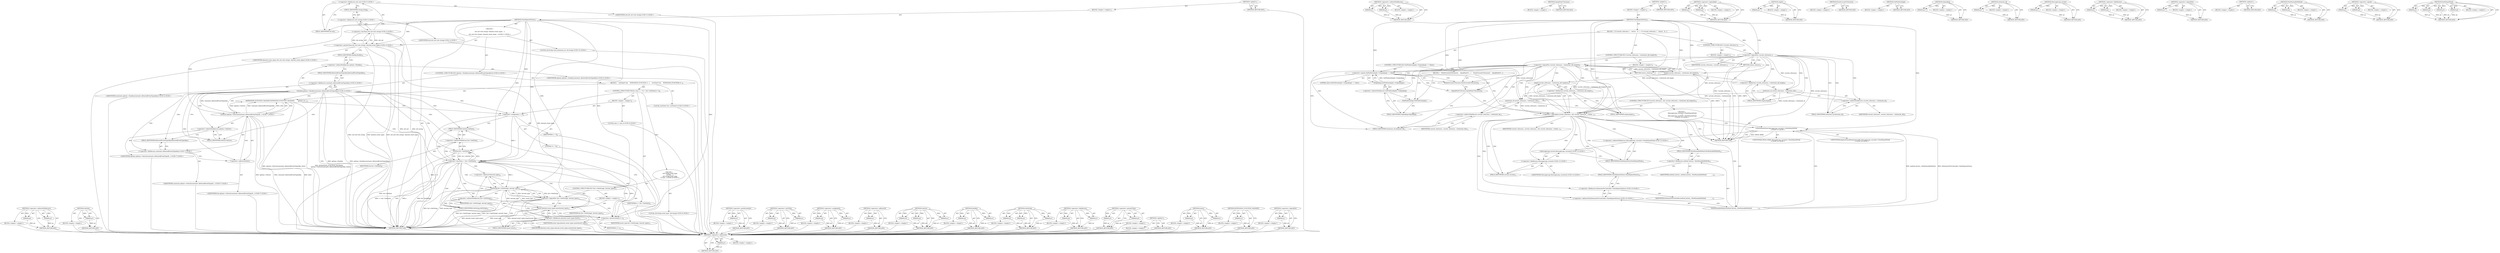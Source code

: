 digraph "&lt;operator&gt;.logicalNot" {
vulnerable_142 [label=<(METHOD,&lt;operator&gt;.addressOf)>];
vulnerable_143 [label=<(PARAM,p1)>];
vulnerable_144 [label=<(BLOCK,&lt;empty&gt;,&lt;empty&gt;)>];
vulnerable_145 [label=<(METHOD_RETURN,ANY)>];
vulnerable_98 [label=<(METHOD,&lt;operator&gt;.indirectFieldAccess)>];
vulnerable_99 [label=<(PARAM,p1)>];
vulnerable_100 [label=<(PARAM,p2)>];
vulnerable_101 [label=<(BLOCK,&lt;empty&gt;,&lt;empty&gt;)>];
vulnerable_102 [label=<(METHOD_RETURN,ANY)>];
vulnerable_118 [label=<(METHOD,SpeakNextUtterance)>];
vulnerable_119 [label=<(BLOCK,&lt;empty&gt;,&lt;empty&gt;)>];
vulnerable_120 [label=<(METHOD_RETURN,ANY)>];
vulnerable_6 [label=<(METHOD,&lt;global&gt;)<SUB>1</SUB>>];
vulnerable_7 [label=<(BLOCK,&lt;empty&gt;,&lt;empty&gt;)<SUB>1</SUB>>];
vulnerable_8 [label=<(METHOD,CheckSpeechStatus)<SUB>1</SUB>>];
vulnerable_9 [label=<(BLOCK,{
  if (!current_utterance_)
    return;
 
  if...,{
  if (!current_utterance_)
    return;
 
  if...)<SUB>1</SUB>>];
vulnerable_10 [label=<(CONTROL_STRUCTURE,IF,if (!current_utterance_))<SUB>2</SUB>>];
vulnerable_11 [label=<(&lt;operator&gt;.logicalNot,!current_utterance_)<SUB>2</SUB>>];
vulnerable_12 [label=<(IDENTIFIER,current_utterance_,!current_utterance_)<SUB>2</SUB>>];
vulnerable_13 [label=<(BLOCK,&lt;empty&gt;,&lt;empty&gt;)<SUB>3</SUB>>];
vulnerable_14 [label=<(RETURN,return;,return;)<SUB>3</SUB>>];
vulnerable_15 [label=<(CONTROL_STRUCTURE,IF,if (!current_utterance_-&gt;extension_id().empty()))<SUB>5</SUB>>];
vulnerable_16 [label=<(&lt;operator&gt;.logicalNot,!current_utterance_-&gt;extension_id().empty())<SUB>5</SUB>>];
vulnerable_17 [label=<(empty,current_utterance_-&gt;extension_id().empty())<SUB>5</SUB>>];
vulnerable_18 [label=<(&lt;operator&gt;.fieldAccess,current_utterance_-&gt;extension_id().empty)<SUB>5</SUB>>];
vulnerable_19 [label=<(extension_id,current_utterance_-&gt;extension_id())<SUB>5</SUB>>];
vulnerable_20 [label=<(&lt;operator&gt;.indirectFieldAccess,current_utterance_-&gt;extension_id)<SUB>5</SUB>>];
vulnerable_21 [label=<(IDENTIFIER,current_utterance_,current_utterance_-&gt;extension_id())<SUB>5</SUB>>];
vulnerable_22 [label=<(FIELD_IDENTIFIER,extension_id,extension_id)<SUB>5</SUB>>];
vulnerable_23 [label=<(FIELD_IDENTIFIER,empty,empty)<SUB>5</SUB>>];
vulnerable_24 [label=<(BLOCK,&lt;empty&gt;,&lt;empty&gt;)<SUB>6</SUB>>];
vulnerable_25 [label=<(RETURN,return;,return;)<SUB>6</SUB>>];
vulnerable_26 [label=<(CONTROL_STRUCTURE,IF,if (GetPlatformImpl()-&gt;IsSpeaking() == false))<SUB>7</SUB>>];
vulnerable_27 [label=<(&lt;operator&gt;.equals,GetPlatformImpl()-&gt;IsSpeaking() == false)<SUB>7</SUB>>];
vulnerable_28 [label=<(IsSpeaking,GetPlatformImpl()-&gt;IsSpeaking())<SUB>7</SUB>>];
vulnerable_29 [label=<(&lt;operator&gt;.indirectFieldAccess,GetPlatformImpl()-&gt;IsSpeaking)<SUB>7</SUB>>];
vulnerable_30 [label=<(GetPlatformImpl,GetPlatformImpl())<SUB>7</SUB>>];
vulnerable_31 [label=<(FIELD_IDENTIFIER,IsSpeaking,IsSpeaking)<SUB>7</SUB>>];
vulnerable_32 [label=<(LITERAL,false,GetPlatformImpl()-&gt;IsSpeaking() == false)<SUB>7</SUB>>];
vulnerable_33 [label=<(BLOCK,{
    FinishCurrentUtterance();
    SpeakNextUt...,{
    FinishCurrentUtterance();
    SpeakNextUt...)<SUB>7</SUB>>];
vulnerable_34 [label=<(FinishCurrentUtterance,FinishCurrentUtterance())<SUB>8</SUB>>];
vulnerable_35 [label=<(SpeakNextUtterance,SpeakNextUtterance())<SUB>9</SUB>>];
vulnerable_36 [label=<(CONTROL_STRUCTURE,IF,if (current_utterance_ &amp;&amp; current_utterance_-&gt;extension_id().empty()))<SUB>12</SUB>>];
vulnerable_37 [label=<(&lt;operator&gt;.logicalAnd,current_utterance_ &amp;&amp; current_utterance_-&gt;exten...)<SUB>12</SUB>>];
vulnerable_38 [label=<(IDENTIFIER,current_utterance_,current_utterance_ &amp;&amp; current_utterance_-&gt;exten...)<SUB>12</SUB>>];
vulnerable_39 [label=<(empty,current_utterance_-&gt;extension_id().empty())<SUB>12</SUB>>];
vulnerable_40 [label=<(&lt;operator&gt;.fieldAccess,current_utterance_-&gt;extension_id().empty)<SUB>12</SUB>>];
vulnerable_41 [label=<(extension_id,current_utterance_-&gt;extension_id())<SUB>12</SUB>>];
vulnerable_42 [label=<(&lt;operator&gt;.indirectFieldAccess,current_utterance_-&gt;extension_id)<SUB>12</SUB>>];
vulnerable_43 [label=<(IDENTIFIER,current_utterance_,current_utterance_-&gt;extension_id())<SUB>12</SUB>>];
vulnerable_44 [label=<(FIELD_IDENTIFIER,extension_id,extension_id)<SUB>12</SUB>>];
vulnerable_45 [label=<(FIELD_IDENTIFIER,empty,empty)<SUB>12</SUB>>];
vulnerable_46 [label="<(BLOCK,{
    MessageLoop::current()-&gt;PostDelayedTask(
...,{
    MessageLoop::current()-&gt;PostDelayedTask(
...)<SUB>12</SUB>>"];
vulnerable_47 [label="<(PostDelayedTask,MessageLoop::current()-&gt;PostDelayedTask(
      ...)<SUB>13</SUB>>"];
vulnerable_48 [label="<(&lt;operator&gt;.indirectFieldAccess,MessageLoop::current()-&gt;PostDelayedTask)<SUB>13</SUB>>"];
vulnerable_49 [label="<(MessageLoop.current,MessageLoop::current())<SUB>13</SUB>>"];
vulnerable_50 [label="<(&lt;operator&gt;.fieldAccess,MessageLoop::current)<SUB>13</SUB>>"];
vulnerable_51 [label="<(IDENTIFIER,MessageLoop,MessageLoop::current())<SUB>13</SUB>>"];
vulnerable_52 [label=<(FIELD_IDENTIFIER,current,current)<SUB>13</SUB>>];
vulnerable_53 [label=<(FIELD_IDENTIFIER,PostDelayedTask,PostDelayedTask)<SUB>13</SUB>>];
vulnerable_54 [label="<(IDENTIFIER,FROM_HERE,MessageLoop::current()-&gt;PostDelayedTask(
      ...)<SUB>14</SUB>>"];
vulnerable_55 [label=<(NewRunnableMethod,method_factory_.NewRunnableMethod(
            ...)<SUB>14</SUB>>];
vulnerable_56 [label=<(&lt;operator&gt;.fieldAccess,method_factory_.NewRunnableMethod)<SUB>14</SUB>>];
vulnerable_57 [label=<(IDENTIFIER,method_factory_,method_factory_.NewRunnableMethod(
            ...)<SUB>14</SUB>>];
vulnerable_58 [label=<(FIELD_IDENTIFIER,NewRunnableMethod,NewRunnableMethod)<SUB>14</SUB>>];
vulnerable_59 [label="<(&lt;operator&gt;.addressOf,&amp;ExtensionTtsController::CheckSpeechStatus)<SUB>15</SUB>>"];
vulnerable_60 [label="<(&lt;operator&gt;.fieldAccess,ExtensionTtsController::CheckSpeechStatus)<SUB>15</SUB>>"];
vulnerable_61 [label=<(IDENTIFIER,ExtensionTtsController,method_factory_.NewRunnableMethod(
            ...)<SUB>15</SUB>>];
vulnerable_62 [label=<(FIELD_IDENTIFIER,CheckSpeechStatus,CheckSpeechStatus)<SUB>15</SUB>>];
vulnerable_63 [label="<(IDENTIFIER,kSpeechCheckDelayIntervalMs,MessageLoop::current()-&gt;PostDelayedTask(
      ...)<SUB>16</SUB>>"];
vulnerable_64 [label=<(METHOD_RETURN,void)<SUB>1</SUB>>];
vulnerable_66 [label=<(METHOD_RETURN,ANY)<SUB>1</SUB>>];
vulnerable_121 [label=<(METHOD,&lt;operator&gt;.logicalAnd)>];
vulnerable_122 [label=<(PARAM,p1)>];
vulnerable_123 [label=<(PARAM,p2)>];
vulnerable_124 [label=<(BLOCK,&lt;empty&gt;,&lt;empty&gt;)>];
vulnerable_125 [label=<(METHOD_RETURN,ANY)>];
vulnerable_85 [label=<(METHOD,empty)>];
vulnerable_86 [label=<(PARAM,p1)>];
vulnerable_87 [label=<(BLOCK,&lt;empty&gt;,&lt;empty&gt;)>];
vulnerable_88 [label=<(METHOD_RETURN,ANY)>];
vulnerable_115 [label=<(METHOD,FinishCurrentUtterance)>];
vulnerable_116 [label=<(BLOCK,&lt;empty&gt;,&lt;empty&gt;)>];
vulnerable_117 [label=<(METHOD_RETURN,ANY)>];
vulnerable_112 [label=<(METHOD,GetPlatformImpl)>];
vulnerable_113 [label=<(BLOCK,&lt;empty&gt;,&lt;empty&gt;)>];
vulnerable_114 [label=<(METHOD_RETURN,ANY)>];
vulnerable_108 [label=<(METHOD,IsSpeaking)>];
vulnerable_109 [label=<(PARAM,p1)>];
vulnerable_110 [label=<(BLOCK,&lt;empty&gt;,&lt;empty&gt;)>];
vulnerable_111 [label=<(METHOD_RETURN,ANY)>];
vulnerable_94 [label=<(METHOD,extension_id)>];
vulnerable_95 [label=<(PARAM,p1)>];
vulnerable_96 [label=<(BLOCK,&lt;empty&gt;,&lt;empty&gt;)>];
vulnerable_97 [label=<(METHOD_RETURN,ANY)>];
vulnerable_133 [label=<(METHOD,MessageLoop.current)>];
vulnerable_134 [label=<(PARAM,p1)>];
vulnerable_135 [label=<(BLOCK,&lt;empty&gt;,&lt;empty&gt;)>];
vulnerable_136 [label=<(METHOD_RETURN,ANY)>];
vulnerable_89 [label=<(METHOD,&lt;operator&gt;.fieldAccess)>];
vulnerable_90 [label=<(PARAM,p1)>];
vulnerable_91 [label=<(PARAM,p2)>];
vulnerable_92 [label=<(BLOCK,&lt;empty&gt;,&lt;empty&gt;)>];
vulnerable_93 [label=<(METHOD_RETURN,ANY)>];
vulnerable_81 [label=<(METHOD,&lt;operator&gt;.logicalNot)>];
vulnerable_82 [label=<(PARAM,p1)>];
vulnerable_83 [label=<(BLOCK,&lt;empty&gt;,&lt;empty&gt;)>];
vulnerable_84 [label=<(METHOD_RETURN,ANY)>];
vulnerable_75 [label=<(METHOD,&lt;global&gt;)<SUB>1</SUB>>];
vulnerable_76 [label=<(BLOCK,&lt;empty&gt;,&lt;empty&gt;)>];
vulnerable_77 [label=<(METHOD_RETURN,ANY)>];
vulnerable_137 [label=<(METHOD,NewRunnableMethod)>];
vulnerable_138 [label=<(PARAM,p1)>];
vulnerable_139 [label=<(PARAM,p2)>];
vulnerable_140 [label=<(BLOCK,&lt;empty&gt;,&lt;empty&gt;)>];
vulnerable_141 [label=<(METHOD_RETURN,ANY)>];
vulnerable_103 [label=<(METHOD,&lt;operator&gt;.equals)>];
vulnerable_104 [label=<(PARAM,p1)>];
vulnerable_105 [label=<(PARAM,p2)>];
vulnerable_106 [label=<(BLOCK,&lt;empty&gt;,&lt;empty&gt;)>];
vulnerable_107 [label=<(METHOD_RETURN,ANY)>];
vulnerable_126 [label=<(METHOD,PostDelayedTask)>];
vulnerable_127 [label=<(PARAM,p1)>];
vulnerable_128 [label=<(PARAM,p2)>];
vulnerable_129 [label=<(PARAM,p3)>];
vulnerable_130 [label=<(PARAM,p4)>];
vulnerable_131 [label=<(BLOCK,&lt;empty&gt;,&lt;empty&gt;)>];
vulnerable_132 [label=<(METHOD_RETURN,ANY)>];
fixed_116 [label=<(METHOD,&lt;operator&gt;.indirectFieldAccess)>];
fixed_117 [label=<(PARAM,p1)>];
fixed_118 [label=<(PARAM,p2)>];
fixed_119 [label=<(BLOCK,&lt;empty&gt;,&lt;empty&gt;)>];
fixed_120 [label=<(METHOD_RETURN,ANY)>];
fixed_140 [label=<(METHOD,GetSize)>];
fixed_141 [label=<(PARAM,p1)>];
fixed_142 [label=<(BLOCK,&lt;empty&gt;,&lt;empty&gt;)>];
fixed_143 [label=<(METHOD_RETURN,ANY)>];
fixed_6 [label=<(METHOD,&lt;global&gt;)<SUB>1</SUB>>];
fixed_7 [label=<(BLOCK,&lt;empty&gt;,&lt;empty&gt;)<SUB>1</SUB>>];
fixed_8 [label=<(METHOD,CheckSpeechStatus)<SUB>1</SUB>>];
fixed_9 [label="<(BLOCK,{
 
  std::set&lt;std::string&gt; desired_event_types...,{
 
  std::set&lt;std::string&gt; desired_event_types...)<SUB>1</SUB>>"];
fixed_10 [label="<(&lt;operator&gt;.greaterThan,std::set&lt;std::string&gt; desired_event_types)<SUB>3</SUB>>"];
fixed_11 [label="<(&lt;operator&gt;.lessThan,std::set&lt;std::string)<SUB>3</SUB>>"];
fixed_12 [label="<(&lt;operator&gt;.fieldAccess,std::set)<SUB>3</SUB>>"];
fixed_13 [label="<(IDENTIFIER,std,std::set&lt;std::string)<SUB>3</SUB>>"];
fixed_14 [label=<(FIELD_IDENTIFIER,set,set)<SUB>3</SUB>>];
fixed_15 [label="<(&lt;operator&gt;.fieldAccess,std::string)<SUB>3</SUB>>"];
fixed_16 [label="<(IDENTIFIER,std,std::set&lt;std::string)<SUB>3</SUB>>"];
fixed_17 [label=<(FIELD_IDENTIFIER,string,string)<SUB>3</SUB>>];
fixed_18 [label="<(IDENTIFIER,desired_event_types,std::set&lt;std::string&gt; desired_event_types)<SUB>3</SUB>>"];
fixed_19 [label="<(CONTROL_STRUCTURE,IF,if (options-&gt;HasKey(constants::kDesiredEventTypesKey)))<SUB>4</SUB>>"];
fixed_20 [label="<(HasKey,options-&gt;HasKey(constants::kDesiredEventTypesKey))<SUB>4</SUB>>"];
fixed_21 [label=<(&lt;operator&gt;.indirectFieldAccess,options-&gt;HasKey)<SUB>4</SUB>>];
fixed_22 [label="<(IDENTIFIER,options,options-&gt;HasKey(constants::kDesiredEventTypesKey))<SUB>4</SUB>>"];
fixed_23 [label=<(FIELD_IDENTIFIER,HasKey,HasKey)<SUB>4</SUB>>];
fixed_24 [label="<(&lt;operator&gt;.fieldAccess,constants::kDesiredEventTypesKey)<SUB>4</SUB>>"];
fixed_25 [label="<(IDENTIFIER,constants,options-&gt;HasKey(constants::kDesiredEventTypesKey))<SUB>4</SUB>>"];
fixed_26 [label=<(FIELD_IDENTIFIER,kDesiredEventTypesKey,kDesiredEventTypesKey)<SUB>4</SUB>>];
fixed_27 [label=<(BLOCK,{
    ListValue* list;
    EXTENSION_FUNCTION_V...,{
    ListValue* list;
    EXTENSION_FUNCTION_V...)<SUB>4</SUB>>];
fixed_28 [label="<(LOCAL,ListValue* list: ListValue*)<SUB>5</SUB>>"];
fixed_29 [label=<(EXTENSION_FUNCTION_VALIDATE,EXTENSION_FUNCTION_VALIDATE(
        options-&gt;G...)<SUB>6</SUB>>];
fixed_30 [label="<(GetList,options-&gt;GetList(constants::kDesiredEventTypesK...)<SUB>7</SUB>>"];
fixed_31 [label=<(&lt;operator&gt;.indirectFieldAccess,options-&gt;GetList)<SUB>7</SUB>>];
fixed_32 [label="<(IDENTIFIER,options,options-&gt;GetList(constants::kDesiredEventTypesK...)<SUB>7</SUB>>"];
fixed_33 [label=<(FIELD_IDENTIFIER,GetList,GetList)<SUB>7</SUB>>];
fixed_34 [label="<(&lt;operator&gt;.fieldAccess,constants::kDesiredEventTypesKey)<SUB>7</SUB>>"];
fixed_35 [label="<(IDENTIFIER,constants,options-&gt;GetList(constants::kDesiredEventTypesK...)<SUB>7</SUB>>"];
fixed_36 [label=<(FIELD_IDENTIFIER,kDesiredEventTypesKey,kDesiredEventTypesKey)<SUB>7</SUB>>];
fixed_37 [label=<(&lt;operator&gt;.addressOf,&amp;list)<SUB>7</SUB>>];
fixed_38 [label="<(IDENTIFIER,list,options-&gt;GetList(constants::kDesiredEventTypesK...)<SUB>7</SUB>>"];
fixed_39 [label=<(CONTROL_STRUCTURE,FOR,for (size_t i = 0;i &lt; list-&gt;GetSize();i++))<SUB>8</SUB>>];
fixed_40 [label=<(BLOCK,&lt;empty&gt;,&lt;empty&gt;)<SUB>8</SUB>>];
fixed_41 [label="<(LOCAL,size_t i: size_t)<SUB>8</SUB>>"];
fixed_42 [label=<(&lt;operator&gt;.assignment,i = 0)<SUB>8</SUB>>];
fixed_43 [label=<(IDENTIFIER,i,i = 0)<SUB>8</SUB>>];
fixed_44 [label=<(LITERAL,0,i = 0)<SUB>8</SUB>>];
fixed_45 [label=<(&lt;operator&gt;.lessThan,i &lt; list-&gt;GetSize())<SUB>8</SUB>>];
fixed_46 [label=<(IDENTIFIER,i,i &lt; list-&gt;GetSize())<SUB>8</SUB>>];
fixed_47 [label=<(GetSize,list-&gt;GetSize())<SUB>8</SUB>>];
fixed_48 [label=<(&lt;operator&gt;.indirectFieldAccess,list-&gt;GetSize)<SUB>8</SUB>>];
fixed_49 [label=<(IDENTIFIER,list,list-&gt;GetSize())<SUB>8</SUB>>];
fixed_50 [label=<(FIELD_IDENTIFIER,GetSize,GetSize)<SUB>8</SUB>>];
fixed_51 [label=<(&lt;operator&gt;.postIncrement,i++)<SUB>8</SUB>>];
fixed_52 [label=<(IDENTIFIER,i,i++)<SUB>8</SUB>>];
fixed_53 [label="<(BLOCK,{
      std::string event_type;
      if (!list...,{
      std::string event_type;
      if (!list...)<SUB>8</SUB>>"];
fixed_54 [label="<(LOCAL,std.string event_type: std.string)<SUB>9</SUB>>"];
fixed_55 [label=<(CONTROL_STRUCTURE,IF,if (!list-&gt;GetString(i, &amp;event_type)))<SUB>10</SUB>>];
fixed_56 [label=<(&lt;operator&gt;.logicalNot,!list-&gt;GetString(i, &amp;event_type))<SUB>10</SUB>>];
fixed_57 [label=<(GetString,list-&gt;GetString(i, &amp;event_type))<SUB>10</SUB>>];
fixed_58 [label=<(&lt;operator&gt;.indirectFieldAccess,list-&gt;GetString)<SUB>10</SUB>>];
fixed_59 [label=<(IDENTIFIER,list,list-&gt;GetString(i, &amp;event_type))<SUB>10</SUB>>];
fixed_60 [label=<(FIELD_IDENTIFIER,GetString,GetString)<SUB>10</SUB>>];
fixed_61 [label=<(IDENTIFIER,i,list-&gt;GetString(i, &amp;event_type))<SUB>10</SUB>>];
fixed_62 [label=<(&lt;operator&gt;.addressOf,&amp;event_type)<SUB>10</SUB>>];
fixed_63 [label=<(IDENTIFIER,event_type,list-&gt;GetString(i, &amp;event_type))<SUB>10</SUB>>];
fixed_64 [label=<(BLOCK,&lt;empty&gt;,&lt;empty&gt;)<SUB>11</SUB>>];
fixed_65 [label=<(insert,desired_event_types.insert(event_type))<SUB>11</SUB>>];
fixed_66 [label=<(&lt;operator&gt;.fieldAccess,desired_event_types.insert)<SUB>11</SUB>>];
fixed_67 [label=<(IDENTIFIER,desired_event_types,desired_event_types.insert(event_type))<SUB>11</SUB>>];
fixed_68 [label=<(FIELD_IDENTIFIER,insert,insert)<SUB>11</SUB>>];
fixed_69 [label=<(IDENTIFIER,event_type,desired_event_types.insert(event_type))<SUB>11</SUB>>];
fixed_70 [label="<(LOCAL,std.string voice_extension_id: std.string)<SUB>15</SUB>>"];
fixed_71 [label=<(METHOD_RETURN,void)<SUB>1</SUB>>];
fixed_73 [label=<(METHOD_RETURN,ANY)<SUB>1</SUB>>];
fixed_144 [label=<(METHOD,&lt;operator&gt;.postIncrement)>];
fixed_145 [label=<(PARAM,p1)>];
fixed_146 [label=<(BLOCK,&lt;empty&gt;,&lt;empty&gt;)>];
fixed_147 [label=<(METHOD_RETURN,ANY)>];
fixed_101 [label=<(METHOD,&lt;operator&gt;.lessThan)>];
fixed_102 [label=<(PARAM,p1)>];
fixed_103 [label=<(PARAM,p2)>];
fixed_104 [label=<(BLOCK,&lt;empty&gt;,&lt;empty&gt;)>];
fixed_105 [label=<(METHOD_RETURN,ANY)>];
fixed_135 [label=<(METHOD,&lt;operator&gt;.assignment)>];
fixed_136 [label=<(PARAM,p1)>];
fixed_137 [label=<(PARAM,p2)>];
fixed_138 [label=<(BLOCK,&lt;empty&gt;,&lt;empty&gt;)>];
fixed_139 [label=<(METHOD_RETURN,ANY)>];
fixed_131 [label=<(METHOD,&lt;operator&gt;.addressOf)>];
fixed_132 [label=<(PARAM,p1)>];
fixed_133 [label=<(BLOCK,&lt;empty&gt;,&lt;empty&gt;)>];
fixed_134 [label=<(METHOD_RETURN,ANY)>];
fixed_125 [label=<(METHOD,GetList)>];
fixed_126 [label=<(PARAM,p1)>];
fixed_127 [label=<(PARAM,p2)>];
fixed_128 [label=<(PARAM,p3)>];
fixed_129 [label=<(BLOCK,&lt;empty&gt;,&lt;empty&gt;)>];
fixed_130 [label=<(METHOD_RETURN,ANY)>];
fixed_111 [label=<(METHOD,HasKey)>];
fixed_112 [label=<(PARAM,p1)>];
fixed_113 [label=<(PARAM,p2)>];
fixed_114 [label=<(BLOCK,&lt;empty&gt;,&lt;empty&gt;)>];
fixed_115 [label=<(METHOD_RETURN,ANY)>];
fixed_152 [label=<(METHOD,GetString)>];
fixed_153 [label=<(PARAM,p1)>];
fixed_154 [label=<(PARAM,p2)>];
fixed_155 [label=<(PARAM,p3)>];
fixed_156 [label=<(BLOCK,&lt;empty&gt;,&lt;empty&gt;)>];
fixed_157 [label=<(METHOD_RETURN,ANY)>];
fixed_106 [label=<(METHOD,&lt;operator&gt;.fieldAccess)>];
fixed_107 [label=<(PARAM,p1)>];
fixed_108 [label=<(PARAM,p2)>];
fixed_109 [label=<(BLOCK,&lt;empty&gt;,&lt;empty&gt;)>];
fixed_110 [label=<(METHOD_RETURN,ANY)>];
fixed_96 [label=<(METHOD,&lt;operator&gt;.greaterThan)>];
fixed_97 [label=<(PARAM,p1)>];
fixed_98 [label=<(PARAM,p2)>];
fixed_99 [label=<(BLOCK,&lt;empty&gt;,&lt;empty&gt;)>];
fixed_100 [label=<(METHOD_RETURN,ANY)>];
fixed_90 [label=<(METHOD,&lt;global&gt;)<SUB>1</SUB>>];
fixed_91 [label=<(BLOCK,&lt;empty&gt;,&lt;empty&gt;)>];
fixed_92 [label=<(METHOD_RETURN,ANY)>];
fixed_158 [label=<(METHOD,insert)>];
fixed_159 [label=<(PARAM,p1)>];
fixed_160 [label=<(PARAM,p2)>];
fixed_161 [label=<(BLOCK,&lt;empty&gt;,&lt;empty&gt;)>];
fixed_162 [label=<(METHOD_RETURN,ANY)>];
fixed_121 [label=<(METHOD,EXTENSION_FUNCTION_VALIDATE)>];
fixed_122 [label=<(PARAM,p1)>];
fixed_123 [label=<(BLOCK,&lt;empty&gt;,&lt;empty&gt;)>];
fixed_124 [label=<(METHOD_RETURN,ANY)>];
fixed_148 [label=<(METHOD,&lt;operator&gt;.logicalNot)>];
fixed_149 [label=<(PARAM,p1)>];
fixed_150 [label=<(BLOCK,&lt;empty&gt;,&lt;empty&gt;)>];
fixed_151 [label=<(METHOD_RETURN,ANY)>];
vulnerable_142 -> vulnerable_143  [key=0, label="AST: "];
vulnerable_142 -> vulnerable_143  [key=1, label="DDG: "];
vulnerable_142 -> vulnerable_144  [key=0, label="AST: "];
vulnerable_142 -> vulnerable_145  [key=0, label="AST: "];
vulnerable_142 -> vulnerable_145  [key=1, label="CFG: "];
vulnerable_143 -> vulnerable_145  [key=0, label="DDG: p1"];
vulnerable_98 -> vulnerable_99  [key=0, label="AST: "];
vulnerable_98 -> vulnerable_99  [key=1, label="DDG: "];
vulnerable_98 -> vulnerable_101  [key=0, label="AST: "];
vulnerable_98 -> vulnerable_100  [key=0, label="AST: "];
vulnerable_98 -> vulnerable_100  [key=1, label="DDG: "];
vulnerable_98 -> vulnerable_102  [key=0, label="AST: "];
vulnerable_98 -> vulnerable_102  [key=1, label="CFG: "];
vulnerable_99 -> vulnerable_102  [key=0, label="DDG: p1"];
vulnerable_100 -> vulnerable_102  [key=0, label="DDG: p2"];
vulnerable_118 -> vulnerable_119  [key=0, label="AST: "];
vulnerable_118 -> vulnerable_120  [key=0, label="AST: "];
vulnerable_118 -> vulnerable_120  [key=1, label="CFG: "];
vulnerable_6 -> vulnerable_7  [key=0, label="AST: "];
vulnerable_6 -> vulnerable_66  [key=0, label="AST: "];
vulnerable_6 -> vulnerable_66  [key=1, label="CFG: "];
vulnerable_7 -> vulnerable_8  [key=0, label="AST: "];
vulnerable_8 -> vulnerable_9  [key=0, label="AST: "];
vulnerable_8 -> vulnerable_64  [key=0, label="AST: "];
vulnerable_8 -> vulnerable_11  [key=0, label="CFG: "];
vulnerable_8 -> vulnerable_11  [key=1, label="DDG: "];
vulnerable_8 -> vulnerable_14  [key=0, label="DDG: "];
vulnerable_8 -> vulnerable_25  [key=0, label="DDG: "];
vulnerable_8 -> vulnerable_27  [key=0, label="DDG: "];
vulnerable_8 -> vulnerable_34  [key=0, label="DDG: "];
vulnerable_8 -> vulnerable_35  [key=0, label="DDG: "];
vulnerable_8 -> vulnerable_37  [key=0, label="DDG: "];
vulnerable_8 -> vulnerable_47  [key=0, label="DDG: "];
vulnerable_9 -> vulnerable_10  [key=0, label="AST: "];
vulnerable_9 -> vulnerable_15  [key=0, label="AST: "];
vulnerable_9 -> vulnerable_26  [key=0, label="AST: "];
vulnerable_9 -> vulnerable_36  [key=0, label="AST: "];
vulnerable_10 -> vulnerable_11  [key=0, label="AST: "];
vulnerable_10 -> vulnerable_13  [key=0, label="AST: "];
vulnerable_11 -> vulnerable_12  [key=0, label="AST: "];
vulnerable_11 -> vulnerable_14  [key=0, label="CFG: "];
vulnerable_11 -> vulnerable_14  [key=1, label="CDG: "];
vulnerable_11 -> vulnerable_22  [key=0, label="CFG: "];
vulnerable_11 -> vulnerable_22  [key=1, label="CDG: "];
vulnerable_11 -> vulnerable_64  [key=0, label="DDG: current_utterance_"];
vulnerable_11 -> vulnerable_64  [key=1, label="DDG: !current_utterance_"];
vulnerable_11 -> vulnerable_37  [key=0, label="DDG: current_utterance_"];
vulnerable_11 -> vulnerable_19  [key=0, label="DDG: current_utterance_"];
vulnerable_11 -> vulnerable_19  [key=1, label="CDG: "];
vulnerable_11 -> vulnerable_41  [key=0, label="DDG: current_utterance_"];
vulnerable_11 -> vulnerable_16  [key=0, label="CDG: "];
vulnerable_11 -> vulnerable_17  [key=0, label="CDG: "];
vulnerable_11 -> vulnerable_23  [key=0, label="CDG: "];
vulnerable_11 -> vulnerable_20  [key=0, label="CDG: "];
vulnerable_11 -> vulnerable_18  [key=0, label="CDG: "];
vulnerable_13 -> vulnerable_14  [key=0, label="AST: "];
vulnerable_14 -> vulnerable_64  [key=0, label="CFG: "];
vulnerable_14 -> vulnerable_64  [key=1, label="DDG: &lt;RET&gt;"];
vulnerable_15 -> vulnerable_16  [key=0, label="AST: "];
vulnerable_15 -> vulnerable_24  [key=0, label="AST: "];
vulnerable_16 -> vulnerable_17  [key=0, label="AST: "];
vulnerable_16 -> vulnerable_25  [key=0, label="CFG: "];
vulnerable_16 -> vulnerable_25  [key=1, label="CDG: "];
vulnerable_16 -> vulnerable_30  [key=0, label="CFG: "];
vulnerable_16 -> vulnerable_30  [key=1, label="CDG: "];
vulnerable_16 -> vulnerable_37  [key=0, label="DDG: current_utterance_-&gt;extension_id().empty()"];
vulnerable_16 -> vulnerable_37  [key=1, label="CDG: "];
vulnerable_16 -> vulnerable_28  [key=0, label="CDG: "];
vulnerable_16 -> vulnerable_27  [key=0, label="CDG: "];
vulnerable_16 -> vulnerable_29  [key=0, label="CDG: "];
vulnerable_16 -> vulnerable_31  [key=0, label="CDG: "];
vulnerable_16 -> vulnerable_42  [key=0, label="CDG: "];
vulnerable_16 -> vulnerable_41  [key=0, label="CDG: "];
vulnerable_16 -> vulnerable_45  [key=0, label="CDG: "];
vulnerable_16 -> vulnerable_40  [key=0, label="CDG: "];
vulnerable_16 -> vulnerable_44  [key=0, label="CDG: "];
vulnerable_16 -> vulnerable_39  [key=0, label="CDG: "];
vulnerable_17 -> vulnerable_18  [key=0, label="AST: "];
vulnerable_17 -> vulnerable_16  [key=0, label="CFG: "];
vulnerable_17 -> vulnerable_16  [key=1, label="DDG: current_utterance_-&gt;extension_id().empty"];
vulnerable_17 -> vulnerable_39  [key=0, label="DDG: current_utterance_-&gt;extension_id().empty"];
vulnerable_18 -> vulnerable_19  [key=0, label="AST: "];
vulnerable_18 -> vulnerable_23  [key=0, label="AST: "];
vulnerable_18 -> vulnerable_17  [key=0, label="CFG: "];
vulnerable_19 -> vulnerable_20  [key=0, label="AST: "];
vulnerable_19 -> vulnerable_23  [key=0, label="CFG: "];
vulnerable_19 -> vulnerable_37  [key=0, label="DDG: current_utterance_-&gt;extension_id"];
vulnerable_19 -> vulnerable_41  [key=0, label="DDG: current_utterance_-&gt;extension_id"];
vulnerable_20 -> vulnerable_21  [key=0, label="AST: "];
vulnerable_20 -> vulnerable_22  [key=0, label="AST: "];
vulnerable_20 -> vulnerable_19  [key=0, label="CFG: "];
vulnerable_22 -> vulnerable_20  [key=0, label="CFG: "];
vulnerable_23 -> vulnerable_18  [key=0, label="CFG: "];
vulnerable_24 -> vulnerable_25  [key=0, label="AST: "];
vulnerable_25 -> vulnerable_64  [key=0, label="CFG: "];
vulnerable_25 -> vulnerable_64  [key=1, label="DDG: &lt;RET&gt;"];
vulnerable_26 -> vulnerable_27  [key=0, label="AST: "];
vulnerable_26 -> vulnerable_33  [key=0, label="AST: "];
vulnerable_27 -> vulnerable_28  [key=0, label="AST: "];
vulnerable_27 -> vulnerable_32  [key=0, label="AST: "];
vulnerable_27 -> vulnerable_34  [key=0, label="CFG: "];
vulnerable_27 -> vulnerable_34  [key=1, label="CDG: "];
vulnerable_27 -> vulnerable_37  [key=0, label="CFG: "];
vulnerable_27 -> vulnerable_44  [key=0, label="CFG: "];
vulnerable_27 -> vulnerable_35  [key=0, label="CDG: "];
vulnerable_28 -> vulnerable_29  [key=0, label="AST: "];
vulnerable_28 -> vulnerable_27  [key=0, label="CFG: "];
vulnerable_28 -> vulnerable_27  [key=1, label="DDG: GetPlatformImpl()-&gt;IsSpeaking"];
vulnerable_29 -> vulnerable_30  [key=0, label="AST: "];
vulnerable_29 -> vulnerable_31  [key=0, label="AST: "];
vulnerable_29 -> vulnerable_28  [key=0, label="CFG: "];
vulnerable_30 -> vulnerable_31  [key=0, label="CFG: "];
vulnerable_31 -> vulnerable_29  [key=0, label="CFG: "];
vulnerable_33 -> vulnerable_34  [key=0, label="AST: "];
vulnerable_33 -> vulnerable_35  [key=0, label="AST: "];
vulnerable_34 -> vulnerable_35  [key=0, label="CFG: "];
vulnerable_35 -> vulnerable_37  [key=0, label="CFG: "];
vulnerable_35 -> vulnerable_44  [key=0, label="CFG: "];
vulnerable_36 -> vulnerable_37  [key=0, label="AST: "];
vulnerable_36 -> vulnerable_46  [key=0, label="AST: "];
vulnerable_37 -> vulnerable_38  [key=0, label="AST: "];
vulnerable_37 -> vulnerable_39  [key=0, label="AST: "];
vulnerable_37 -> vulnerable_64  [key=0, label="CFG: "];
vulnerable_37 -> vulnerable_52  [key=0, label="CFG: "];
vulnerable_37 -> vulnerable_52  [key=1, label="CDG: "];
vulnerable_37 -> vulnerable_47  [key=0, label="CDG: "];
vulnerable_37 -> vulnerable_48  [key=0, label="CDG: "];
vulnerable_37 -> vulnerable_58  [key=0, label="CDG: "];
vulnerable_37 -> vulnerable_49  [key=0, label="CDG: "];
vulnerable_37 -> vulnerable_60  [key=0, label="CDG: "];
vulnerable_37 -> vulnerable_53  [key=0, label="CDG: "];
vulnerable_37 -> vulnerable_56  [key=0, label="CDG: "];
vulnerable_37 -> vulnerable_50  [key=0, label="CDG: "];
vulnerable_37 -> vulnerable_59  [key=0, label="CDG: "];
vulnerable_37 -> vulnerable_55  [key=0, label="CDG: "];
vulnerable_37 -> vulnerable_62  [key=0, label="CDG: "];
vulnerable_39 -> vulnerable_40  [key=0, label="AST: "];
vulnerable_39 -> vulnerable_37  [key=0, label="CFG: "];
vulnerable_39 -> vulnerable_37  [key=1, label="DDG: current_utterance_-&gt;extension_id().empty"];
vulnerable_40 -> vulnerable_41  [key=0, label="AST: "];
vulnerable_40 -> vulnerable_45  [key=0, label="AST: "];
vulnerable_40 -> vulnerable_39  [key=0, label="CFG: "];
vulnerable_41 -> vulnerable_42  [key=0, label="AST: "];
vulnerable_41 -> vulnerable_45  [key=0, label="CFG: "];
vulnerable_41 -> vulnerable_37  [key=0, label="DDG: current_utterance_-&gt;extension_id"];
vulnerable_42 -> vulnerable_43  [key=0, label="AST: "];
vulnerable_42 -> vulnerable_44  [key=0, label="AST: "];
vulnerable_42 -> vulnerable_41  [key=0, label="CFG: "];
vulnerable_44 -> vulnerable_42  [key=0, label="CFG: "];
vulnerable_45 -> vulnerable_40  [key=0, label="CFG: "];
vulnerable_46 -> vulnerable_47  [key=0, label="AST: "];
vulnerable_47 -> vulnerable_48  [key=0, label="AST: "];
vulnerable_47 -> vulnerable_54  [key=0, label="AST: "];
vulnerable_47 -> vulnerable_55  [key=0, label="AST: "];
vulnerable_47 -> vulnerable_63  [key=0, label="AST: "];
vulnerable_47 -> vulnerable_64  [key=0, label="CFG: "];
vulnerable_47 -> vulnerable_64  [key=1, label="DDG: FROM_HERE"];
vulnerable_48 -> vulnerable_49  [key=0, label="AST: "];
vulnerable_48 -> vulnerable_53  [key=0, label="AST: "];
vulnerable_48 -> vulnerable_58  [key=0, label="CFG: "];
vulnerable_49 -> vulnerable_50  [key=0, label="AST: "];
vulnerable_49 -> vulnerable_53  [key=0, label="CFG: "];
vulnerable_50 -> vulnerable_51  [key=0, label="AST: "];
vulnerable_50 -> vulnerable_52  [key=0, label="AST: "];
vulnerable_50 -> vulnerable_49  [key=0, label="CFG: "];
vulnerable_52 -> vulnerable_50  [key=0, label="CFG: "];
vulnerable_53 -> vulnerable_48  [key=0, label="CFG: "];
vulnerable_55 -> vulnerable_56  [key=0, label="AST: "];
vulnerable_55 -> vulnerable_59  [key=0, label="AST: "];
vulnerable_55 -> vulnerable_47  [key=0, label="CFG: "];
vulnerable_55 -> vulnerable_47  [key=1, label="DDG: method_factory_.NewRunnableMethod"];
vulnerable_55 -> vulnerable_47  [key=2, label="DDG: &amp;ExtensionTtsController::CheckSpeechStatus"];
vulnerable_56 -> vulnerable_57  [key=0, label="AST: "];
vulnerable_56 -> vulnerable_58  [key=0, label="AST: "];
vulnerable_56 -> vulnerable_62  [key=0, label="CFG: "];
vulnerable_58 -> vulnerable_56  [key=0, label="CFG: "];
vulnerable_59 -> vulnerable_60  [key=0, label="AST: "];
vulnerable_59 -> vulnerable_55  [key=0, label="CFG: "];
vulnerable_60 -> vulnerable_61  [key=0, label="AST: "];
vulnerable_60 -> vulnerable_62  [key=0, label="AST: "];
vulnerable_60 -> vulnerable_59  [key=0, label="CFG: "];
vulnerable_62 -> vulnerable_60  [key=0, label="CFG: "];
vulnerable_121 -> vulnerable_122  [key=0, label="AST: "];
vulnerable_121 -> vulnerable_122  [key=1, label="DDG: "];
vulnerable_121 -> vulnerable_124  [key=0, label="AST: "];
vulnerable_121 -> vulnerable_123  [key=0, label="AST: "];
vulnerable_121 -> vulnerable_123  [key=1, label="DDG: "];
vulnerable_121 -> vulnerable_125  [key=0, label="AST: "];
vulnerable_121 -> vulnerable_125  [key=1, label="CFG: "];
vulnerable_122 -> vulnerable_125  [key=0, label="DDG: p1"];
vulnerable_123 -> vulnerable_125  [key=0, label="DDG: p2"];
vulnerable_85 -> vulnerable_86  [key=0, label="AST: "];
vulnerable_85 -> vulnerable_86  [key=1, label="DDG: "];
vulnerable_85 -> vulnerable_87  [key=0, label="AST: "];
vulnerable_85 -> vulnerable_88  [key=0, label="AST: "];
vulnerable_85 -> vulnerable_88  [key=1, label="CFG: "];
vulnerable_86 -> vulnerable_88  [key=0, label="DDG: p1"];
vulnerable_115 -> vulnerable_116  [key=0, label="AST: "];
vulnerable_115 -> vulnerable_117  [key=0, label="AST: "];
vulnerable_115 -> vulnerable_117  [key=1, label="CFG: "];
vulnerable_112 -> vulnerable_113  [key=0, label="AST: "];
vulnerable_112 -> vulnerable_114  [key=0, label="AST: "];
vulnerable_112 -> vulnerable_114  [key=1, label="CFG: "];
vulnerable_108 -> vulnerable_109  [key=0, label="AST: "];
vulnerable_108 -> vulnerable_109  [key=1, label="DDG: "];
vulnerable_108 -> vulnerable_110  [key=0, label="AST: "];
vulnerable_108 -> vulnerable_111  [key=0, label="AST: "];
vulnerable_108 -> vulnerable_111  [key=1, label="CFG: "];
vulnerable_109 -> vulnerable_111  [key=0, label="DDG: p1"];
vulnerable_94 -> vulnerable_95  [key=0, label="AST: "];
vulnerable_94 -> vulnerable_95  [key=1, label="DDG: "];
vulnerable_94 -> vulnerable_96  [key=0, label="AST: "];
vulnerable_94 -> vulnerable_97  [key=0, label="AST: "];
vulnerable_94 -> vulnerable_97  [key=1, label="CFG: "];
vulnerable_95 -> vulnerable_97  [key=0, label="DDG: p1"];
vulnerable_133 -> vulnerable_134  [key=0, label="AST: "];
vulnerable_133 -> vulnerable_134  [key=1, label="DDG: "];
vulnerable_133 -> vulnerable_135  [key=0, label="AST: "];
vulnerable_133 -> vulnerable_136  [key=0, label="AST: "];
vulnerable_133 -> vulnerable_136  [key=1, label="CFG: "];
vulnerable_134 -> vulnerable_136  [key=0, label="DDG: p1"];
vulnerable_89 -> vulnerable_90  [key=0, label="AST: "];
vulnerable_89 -> vulnerable_90  [key=1, label="DDG: "];
vulnerable_89 -> vulnerable_92  [key=0, label="AST: "];
vulnerable_89 -> vulnerable_91  [key=0, label="AST: "];
vulnerable_89 -> vulnerable_91  [key=1, label="DDG: "];
vulnerable_89 -> vulnerable_93  [key=0, label="AST: "];
vulnerable_89 -> vulnerable_93  [key=1, label="CFG: "];
vulnerable_90 -> vulnerable_93  [key=0, label="DDG: p1"];
vulnerable_91 -> vulnerable_93  [key=0, label="DDG: p2"];
vulnerable_81 -> vulnerable_82  [key=0, label="AST: "];
vulnerable_81 -> vulnerable_82  [key=1, label="DDG: "];
vulnerable_81 -> vulnerable_83  [key=0, label="AST: "];
vulnerable_81 -> vulnerable_84  [key=0, label="AST: "];
vulnerable_81 -> vulnerable_84  [key=1, label="CFG: "];
vulnerable_82 -> vulnerable_84  [key=0, label="DDG: p1"];
vulnerable_75 -> vulnerable_76  [key=0, label="AST: "];
vulnerable_75 -> vulnerable_77  [key=0, label="AST: "];
vulnerable_75 -> vulnerable_77  [key=1, label="CFG: "];
vulnerable_137 -> vulnerable_138  [key=0, label="AST: "];
vulnerable_137 -> vulnerable_138  [key=1, label="DDG: "];
vulnerable_137 -> vulnerable_140  [key=0, label="AST: "];
vulnerable_137 -> vulnerable_139  [key=0, label="AST: "];
vulnerable_137 -> vulnerable_139  [key=1, label="DDG: "];
vulnerable_137 -> vulnerable_141  [key=0, label="AST: "];
vulnerable_137 -> vulnerable_141  [key=1, label="CFG: "];
vulnerable_138 -> vulnerable_141  [key=0, label="DDG: p1"];
vulnerable_139 -> vulnerable_141  [key=0, label="DDG: p2"];
vulnerable_103 -> vulnerable_104  [key=0, label="AST: "];
vulnerable_103 -> vulnerable_104  [key=1, label="DDG: "];
vulnerable_103 -> vulnerable_106  [key=0, label="AST: "];
vulnerable_103 -> vulnerable_105  [key=0, label="AST: "];
vulnerable_103 -> vulnerable_105  [key=1, label="DDG: "];
vulnerable_103 -> vulnerable_107  [key=0, label="AST: "];
vulnerable_103 -> vulnerable_107  [key=1, label="CFG: "];
vulnerable_104 -> vulnerable_107  [key=0, label="DDG: p1"];
vulnerable_105 -> vulnerable_107  [key=0, label="DDG: p2"];
vulnerable_126 -> vulnerable_127  [key=0, label="AST: "];
vulnerable_126 -> vulnerable_127  [key=1, label="DDG: "];
vulnerable_126 -> vulnerable_131  [key=0, label="AST: "];
vulnerable_126 -> vulnerable_128  [key=0, label="AST: "];
vulnerable_126 -> vulnerable_128  [key=1, label="DDG: "];
vulnerable_126 -> vulnerable_132  [key=0, label="AST: "];
vulnerable_126 -> vulnerable_132  [key=1, label="CFG: "];
vulnerable_126 -> vulnerable_129  [key=0, label="AST: "];
vulnerable_126 -> vulnerable_129  [key=1, label="DDG: "];
vulnerable_126 -> vulnerable_130  [key=0, label="AST: "];
vulnerable_126 -> vulnerable_130  [key=1, label="DDG: "];
vulnerable_127 -> vulnerable_132  [key=0, label="DDG: p1"];
vulnerable_128 -> vulnerable_132  [key=0, label="DDG: p2"];
vulnerable_129 -> vulnerable_132  [key=0, label="DDG: p3"];
vulnerable_130 -> vulnerable_132  [key=0, label="DDG: p4"];
fixed_116 -> fixed_117  [key=0, label="AST: "];
fixed_116 -> fixed_117  [key=1, label="DDG: "];
fixed_116 -> fixed_119  [key=0, label="AST: "];
fixed_116 -> fixed_118  [key=0, label="AST: "];
fixed_116 -> fixed_118  [key=1, label="DDG: "];
fixed_116 -> fixed_120  [key=0, label="AST: "];
fixed_116 -> fixed_120  [key=1, label="CFG: "];
fixed_117 -> fixed_120  [key=0, label="DDG: p1"];
fixed_118 -> fixed_120  [key=0, label="DDG: p2"];
fixed_119 -> vulnerable_142  [key=0];
fixed_120 -> vulnerable_142  [key=0];
fixed_140 -> fixed_141  [key=0, label="AST: "];
fixed_140 -> fixed_141  [key=1, label="DDG: "];
fixed_140 -> fixed_142  [key=0, label="AST: "];
fixed_140 -> fixed_143  [key=0, label="AST: "];
fixed_140 -> fixed_143  [key=1, label="CFG: "];
fixed_141 -> fixed_143  [key=0, label="DDG: p1"];
fixed_142 -> vulnerable_142  [key=0];
fixed_143 -> vulnerable_142  [key=0];
fixed_6 -> fixed_7  [key=0, label="AST: "];
fixed_6 -> fixed_73  [key=0, label="AST: "];
fixed_6 -> fixed_73  [key=1, label="CFG: "];
fixed_7 -> fixed_8  [key=0, label="AST: "];
fixed_8 -> fixed_9  [key=0, label="AST: "];
fixed_8 -> fixed_71  [key=0, label="AST: "];
fixed_8 -> fixed_14  [key=0, label="CFG: "];
fixed_8 -> fixed_10  [key=0, label="DDG: "];
fixed_8 -> fixed_30  [key=0, label="DDG: "];
fixed_8 -> fixed_42  [key=0, label="DDG: "];
fixed_8 -> fixed_45  [key=0, label="DDG: "];
fixed_8 -> fixed_51  [key=0, label="DDG: "];
fixed_8 -> fixed_47  [key=0, label="DDG: "];
fixed_8 -> fixed_57  [key=0, label="DDG: "];
fixed_8 -> fixed_65  [key=0, label="DDG: "];
fixed_9 -> fixed_10  [key=0, label="AST: "];
fixed_9 -> fixed_19  [key=0, label="AST: "];
fixed_9 -> fixed_70  [key=0, label="AST: "];
fixed_10 -> fixed_11  [key=0, label="AST: "];
fixed_10 -> fixed_18  [key=0, label="AST: "];
fixed_10 -> fixed_23  [key=0, label="CFG: "];
fixed_10 -> fixed_71  [key=0, label="DDG: std::set&lt;std::string"];
fixed_10 -> fixed_71  [key=1, label="DDG: desired_event_types"];
fixed_10 -> fixed_71  [key=2, label="DDG: std::set&lt;std::string&gt; desired_event_types"];
fixed_10 -> fixed_65  [key=0, label="DDG: desired_event_types"];
fixed_11 -> fixed_12  [key=0, label="AST: "];
fixed_11 -> fixed_15  [key=0, label="AST: "];
fixed_11 -> fixed_10  [key=0, label="CFG: "];
fixed_11 -> fixed_10  [key=1, label="DDG: std::set"];
fixed_11 -> fixed_10  [key=2, label="DDG: std::string"];
fixed_11 -> fixed_71  [key=0, label="DDG: std::set"];
fixed_11 -> fixed_71  [key=1, label="DDG: std::string"];
fixed_12 -> fixed_13  [key=0, label="AST: "];
fixed_12 -> fixed_14  [key=0, label="AST: "];
fixed_12 -> fixed_17  [key=0, label="CFG: "];
fixed_13 -> vulnerable_142  [key=0];
fixed_14 -> fixed_12  [key=0, label="CFG: "];
fixed_15 -> fixed_16  [key=0, label="AST: "];
fixed_15 -> fixed_17  [key=0, label="AST: "];
fixed_15 -> fixed_11  [key=0, label="CFG: "];
fixed_16 -> vulnerable_142  [key=0];
fixed_17 -> fixed_15  [key=0, label="CFG: "];
fixed_18 -> vulnerable_142  [key=0];
fixed_19 -> fixed_20  [key=0, label="AST: "];
fixed_19 -> fixed_27  [key=0, label="AST: "];
fixed_20 -> fixed_21  [key=0, label="AST: "];
fixed_20 -> fixed_24  [key=0, label="AST: "];
fixed_20 -> fixed_71  [key=0, label="CFG: "];
fixed_20 -> fixed_71  [key=1, label="DDG: options-&gt;HasKey"];
fixed_20 -> fixed_71  [key=2, label="DDG: options-&gt;HasKey(constants::kDesiredEventTypesKey)"];
fixed_20 -> fixed_33  [key=0, label="CFG: "];
fixed_20 -> fixed_33  [key=1, label="CDG: "];
fixed_20 -> fixed_30  [key=0, label="DDG: constants::kDesiredEventTypesKey"];
fixed_20 -> fixed_30  [key=1, label="CDG: "];
fixed_20 -> fixed_47  [key=0, label="CDG: "];
fixed_20 -> fixed_34  [key=0, label="CDG: "];
fixed_20 -> fixed_48  [key=0, label="CDG: "];
fixed_20 -> fixed_42  [key=0, label="CDG: "];
fixed_20 -> fixed_36  [key=0, label="CDG: "];
fixed_20 -> fixed_37  [key=0, label="CDG: "];
fixed_20 -> fixed_45  [key=0, label="CDG: "];
fixed_20 -> fixed_29  [key=0, label="CDG: "];
fixed_20 -> fixed_50  [key=0, label="CDG: "];
fixed_20 -> fixed_31  [key=0, label="CDG: "];
fixed_21 -> fixed_22  [key=0, label="AST: "];
fixed_21 -> fixed_23  [key=0, label="AST: "];
fixed_21 -> fixed_26  [key=0, label="CFG: "];
fixed_22 -> vulnerable_142  [key=0];
fixed_23 -> fixed_21  [key=0, label="CFG: "];
fixed_24 -> fixed_25  [key=0, label="AST: "];
fixed_24 -> fixed_26  [key=0, label="AST: "];
fixed_24 -> fixed_20  [key=0, label="CFG: "];
fixed_25 -> vulnerable_142  [key=0];
fixed_26 -> fixed_24  [key=0, label="CFG: "];
fixed_27 -> fixed_28  [key=0, label="AST: "];
fixed_27 -> fixed_29  [key=0, label="AST: "];
fixed_27 -> fixed_39  [key=0, label="AST: "];
fixed_28 -> vulnerable_142  [key=0];
fixed_29 -> fixed_30  [key=0, label="AST: "];
fixed_29 -> fixed_42  [key=0, label="CFG: "];
fixed_29 -> fixed_71  [key=0, label="DDG: options-&gt;GetList(constants::kDesiredEventTypesKey, &amp;list)"];
fixed_29 -> fixed_71  [key=1, label="DDG: EXTENSION_FUNCTION_VALIDATE(
        options-&gt;GetList(constants::kDesiredEventTypesKey, &amp;list))"];
fixed_30 -> fixed_31  [key=0, label="AST: "];
fixed_30 -> fixed_34  [key=0, label="AST: "];
fixed_30 -> fixed_37  [key=0, label="AST: "];
fixed_30 -> fixed_29  [key=0, label="CFG: "];
fixed_30 -> fixed_29  [key=1, label="DDG: options-&gt;GetList"];
fixed_30 -> fixed_29  [key=2, label="DDG: constants::kDesiredEventTypesKey"];
fixed_30 -> fixed_29  [key=3, label="DDG: &amp;list"];
fixed_30 -> fixed_71  [key=0, label="DDG: options-&gt;GetList"];
fixed_30 -> fixed_71  [key=1, label="DDG: constants::kDesiredEventTypesKey"];
fixed_30 -> fixed_71  [key=2, label="DDG: &amp;list"];
fixed_31 -> fixed_32  [key=0, label="AST: "];
fixed_31 -> fixed_33  [key=0, label="AST: "];
fixed_31 -> fixed_36  [key=0, label="CFG: "];
fixed_32 -> vulnerable_142  [key=0];
fixed_33 -> fixed_31  [key=0, label="CFG: "];
fixed_34 -> fixed_35  [key=0, label="AST: "];
fixed_34 -> fixed_36  [key=0, label="AST: "];
fixed_34 -> fixed_37  [key=0, label="CFG: "];
fixed_35 -> vulnerable_142  [key=0];
fixed_36 -> fixed_34  [key=0, label="CFG: "];
fixed_37 -> fixed_38  [key=0, label="AST: "];
fixed_37 -> fixed_30  [key=0, label="CFG: "];
fixed_38 -> vulnerable_142  [key=0];
fixed_39 -> fixed_40  [key=0, label="AST: "];
fixed_39 -> fixed_45  [key=0, label="AST: "];
fixed_39 -> fixed_51  [key=0, label="AST: "];
fixed_39 -> fixed_53  [key=0, label="AST: "];
fixed_40 -> fixed_41  [key=0, label="AST: "];
fixed_40 -> fixed_42  [key=0, label="AST: "];
fixed_41 -> vulnerable_142  [key=0];
fixed_42 -> fixed_43  [key=0, label="AST: "];
fixed_42 -> fixed_44  [key=0, label="AST: "];
fixed_42 -> fixed_50  [key=0, label="CFG: "];
fixed_42 -> fixed_71  [key=0, label="DDG: i = 0"];
fixed_42 -> fixed_45  [key=0, label="DDG: i"];
fixed_43 -> vulnerable_142  [key=0];
fixed_44 -> vulnerable_142  [key=0];
fixed_45 -> fixed_46  [key=0, label="AST: "];
fixed_45 -> fixed_47  [key=0, label="AST: "];
fixed_45 -> fixed_47  [key=1, label="CDG: "];
fixed_45 -> fixed_71  [key=0, label="CFG: "];
fixed_45 -> fixed_71  [key=1, label="DDG: i"];
fixed_45 -> fixed_71  [key=2, label="DDG: list-&gt;GetSize()"];
fixed_45 -> fixed_71  [key=3, label="DDG: i &lt; list-&gt;GetSize()"];
fixed_45 -> fixed_60  [key=0, label="CFG: "];
fixed_45 -> fixed_60  [key=1, label="CDG: "];
fixed_45 -> fixed_57  [key=0, label="DDG: i"];
fixed_45 -> fixed_57  [key=1, label="CDG: "];
fixed_45 -> fixed_48  [key=0, label="CDG: "];
fixed_45 -> fixed_58  [key=0, label="CDG: "];
fixed_45 -> fixed_51  [key=0, label="CDG: "];
fixed_45 -> fixed_56  [key=0, label="CDG: "];
fixed_45 -> fixed_45  [key=0, label="CDG: "];
fixed_45 -> fixed_50  [key=0, label="CDG: "];
fixed_45 -> fixed_62  [key=0, label="CDG: "];
fixed_46 -> vulnerable_142  [key=0];
fixed_47 -> fixed_48  [key=0, label="AST: "];
fixed_47 -> fixed_45  [key=0, label="CFG: "];
fixed_47 -> fixed_45  [key=1, label="DDG: list-&gt;GetSize"];
fixed_47 -> fixed_71  [key=0, label="DDG: list-&gt;GetSize"];
fixed_48 -> fixed_49  [key=0, label="AST: "];
fixed_48 -> fixed_50  [key=0, label="AST: "];
fixed_48 -> fixed_47  [key=0, label="CFG: "];
fixed_49 -> vulnerable_142  [key=0];
fixed_50 -> fixed_48  [key=0, label="CFG: "];
fixed_51 -> fixed_52  [key=0, label="AST: "];
fixed_51 -> fixed_50  [key=0, label="CFG: "];
fixed_51 -> fixed_71  [key=0, label="DDG: i++"];
fixed_51 -> fixed_45  [key=0, label="DDG: i"];
fixed_52 -> vulnerable_142  [key=0];
fixed_53 -> fixed_54  [key=0, label="AST: "];
fixed_53 -> fixed_55  [key=0, label="AST: "];
fixed_54 -> vulnerable_142  [key=0];
fixed_55 -> fixed_56  [key=0, label="AST: "];
fixed_55 -> fixed_64  [key=0, label="AST: "];
fixed_56 -> fixed_57  [key=0, label="AST: "];
fixed_56 -> fixed_68  [key=0, label="CFG: "];
fixed_56 -> fixed_68  [key=1, label="CDG: "];
fixed_56 -> fixed_51  [key=0, label="CFG: "];
fixed_56 -> fixed_71  [key=0, label="DDG: list-&gt;GetString(i, &amp;event_type)"];
fixed_56 -> fixed_71  [key=1, label="DDG: !list-&gt;GetString(i, &amp;event_type)"];
fixed_56 -> fixed_66  [key=0, label="CDG: "];
fixed_56 -> fixed_65  [key=0, label="CDG: "];
fixed_57 -> fixed_58  [key=0, label="AST: "];
fixed_57 -> fixed_61  [key=0, label="AST: "];
fixed_57 -> fixed_62  [key=0, label="AST: "];
fixed_57 -> fixed_56  [key=0, label="CFG: "];
fixed_57 -> fixed_56  [key=1, label="DDG: list-&gt;GetString"];
fixed_57 -> fixed_56  [key=2, label="DDG: i"];
fixed_57 -> fixed_56  [key=3, label="DDG: &amp;event_type"];
fixed_57 -> fixed_71  [key=0, label="DDG: list-&gt;GetString"];
fixed_57 -> fixed_71  [key=1, label="DDG: &amp;event_type"];
fixed_57 -> fixed_51  [key=0, label="DDG: i"];
fixed_57 -> fixed_65  [key=0, label="DDG: &amp;event_type"];
fixed_58 -> fixed_59  [key=0, label="AST: "];
fixed_58 -> fixed_60  [key=0, label="AST: "];
fixed_58 -> fixed_62  [key=0, label="CFG: "];
fixed_59 -> vulnerable_142  [key=0];
fixed_60 -> fixed_58  [key=0, label="CFG: "];
fixed_61 -> vulnerable_142  [key=0];
fixed_62 -> fixed_63  [key=0, label="AST: "];
fixed_62 -> fixed_57  [key=0, label="CFG: "];
fixed_63 -> vulnerable_142  [key=0];
fixed_64 -> fixed_65  [key=0, label="AST: "];
fixed_65 -> fixed_66  [key=0, label="AST: "];
fixed_65 -> fixed_69  [key=0, label="AST: "];
fixed_65 -> fixed_51  [key=0, label="CFG: "];
fixed_65 -> fixed_71  [key=0, label="DDG: desired_event_types.insert"];
fixed_65 -> fixed_71  [key=1, label="DDG: event_type"];
fixed_65 -> fixed_71  [key=2, label="DDG: desired_event_types.insert(event_type)"];
fixed_65 -> fixed_57  [key=0, label="DDG: event_type"];
fixed_66 -> fixed_67  [key=0, label="AST: "];
fixed_66 -> fixed_68  [key=0, label="AST: "];
fixed_66 -> fixed_65  [key=0, label="CFG: "];
fixed_67 -> vulnerable_142  [key=0];
fixed_68 -> fixed_66  [key=0, label="CFG: "];
fixed_69 -> vulnerable_142  [key=0];
fixed_70 -> vulnerable_142  [key=0];
fixed_71 -> vulnerable_142  [key=0];
fixed_73 -> vulnerable_142  [key=0];
fixed_144 -> fixed_145  [key=0, label="AST: "];
fixed_144 -> fixed_145  [key=1, label="DDG: "];
fixed_144 -> fixed_146  [key=0, label="AST: "];
fixed_144 -> fixed_147  [key=0, label="AST: "];
fixed_144 -> fixed_147  [key=1, label="CFG: "];
fixed_145 -> fixed_147  [key=0, label="DDG: p1"];
fixed_146 -> vulnerable_142  [key=0];
fixed_147 -> vulnerable_142  [key=0];
fixed_101 -> fixed_102  [key=0, label="AST: "];
fixed_101 -> fixed_102  [key=1, label="DDG: "];
fixed_101 -> fixed_104  [key=0, label="AST: "];
fixed_101 -> fixed_103  [key=0, label="AST: "];
fixed_101 -> fixed_103  [key=1, label="DDG: "];
fixed_101 -> fixed_105  [key=0, label="AST: "];
fixed_101 -> fixed_105  [key=1, label="CFG: "];
fixed_102 -> fixed_105  [key=0, label="DDG: p1"];
fixed_103 -> fixed_105  [key=0, label="DDG: p2"];
fixed_104 -> vulnerable_142  [key=0];
fixed_105 -> vulnerable_142  [key=0];
fixed_135 -> fixed_136  [key=0, label="AST: "];
fixed_135 -> fixed_136  [key=1, label="DDG: "];
fixed_135 -> fixed_138  [key=0, label="AST: "];
fixed_135 -> fixed_137  [key=0, label="AST: "];
fixed_135 -> fixed_137  [key=1, label="DDG: "];
fixed_135 -> fixed_139  [key=0, label="AST: "];
fixed_135 -> fixed_139  [key=1, label="CFG: "];
fixed_136 -> fixed_139  [key=0, label="DDG: p1"];
fixed_137 -> fixed_139  [key=0, label="DDG: p2"];
fixed_138 -> vulnerable_142  [key=0];
fixed_139 -> vulnerable_142  [key=0];
fixed_131 -> fixed_132  [key=0, label="AST: "];
fixed_131 -> fixed_132  [key=1, label="DDG: "];
fixed_131 -> fixed_133  [key=0, label="AST: "];
fixed_131 -> fixed_134  [key=0, label="AST: "];
fixed_131 -> fixed_134  [key=1, label="CFG: "];
fixed_132 -> fixed_134  [key=0, label="DDG: p1"];
fixed_133 -> vulnerable_142  [key=0];
fixed_134 -> vulnerable_142  [key=0];
fixed_125 -> fixed_126  [key=0, label="AST: "];
fixed_125 -> fixed_126  [key=1, label="DDG: "];
fixed_125 -> fixed_129  [key=0, label="AST: "];
fixed_125 -> fixed_127  [key=0, label="AST: "];
fixed_125 -> fixed_127  [key=1, label="DDG: "];
fixed_125 -> fixed_130  [key=0, label="AST: "];
fixed_125 -> fixed_130  [key=1, label="CFG: "];
fixed_125 -> fixed_128  [key=0, label="AST: "];
fixed_125 -> fixed_128  [key=1, label="DDG: "];
fixed_126 -> fixed_130  [key=0, label="DDG: p1"];
fixed_127 -> fixed_130  [key=0, label="DDG: p2"];
fixed_128 -> fixed_130  [key=0, label="DDG: p3"];
fixed_129 -> vulnerable_142  [key=0];
fixed_130 -> vulnerable_142  [key=0];
fixed_111 -> fixed_112  [key=0, label="AST: "];
fixed_111 -> fixed_112  [key=1, label="DDG: "];
fixed_111 -> fixed_114  [key=0, label="AST: "];
fixed_111 -> fixed_113  [key=0, label="AST: "];
fixed_111 -> fixed_113  [key=1, label="DDG: "];
fixed_111 -> fixed_115  [key=0, label="AST: "];
fixed_111 -> fixed_115  [key=1, label="CFG: "];
fixed_112 -> fixed_115  [key=0, label="DDG: p1"];
fixed_113 -> fixed_115  [key=0, label="DDG: p2"];
fixed_114 -> vulnerable_142  [key=0];
fixed_115 -> vulnerable_142  [key=0];
fixed_152 -> fixed_153  [key=0, label="AST: "];
fixed_152 -> fixed_153  [key=1, label="DDG: "];
fixed_152 -> fixed_156  [key=0, label="AST: "];
fixed_152 -> fixed_154  [key=0, label="AST: "];
fixed_152 -> fixed_154  [key=1, label="DDG: "];
fixed_152 -> fixed_157  [key=0, label="AST: "];
fixed_152 -> fixed_157  [key=1, label="CFG: "];
fixed_152 -> fixed_155  [key=0, label="AST: "];
fixed_152 -> fixed_155  [key=1, label="DDG: "];
fixed_153 -> fixed_157  [key=0, label="DDG: p1"];
fixed_154 -> fixed_157  [key=0, label="DDG: p2"];
fixed_155 -> fixed_157  [key=0, label="DDG: p3"];
fixed_156 -> vulnerable_142  [key=0];
fixed_157 -> vulnerable_142  [key=0];
fixed_106 -> fixed_107  [key=0, label="AST: "];
fixed_106 -> fixed_107  [key=1, label="DDG: "];
fixed_106 -> fixed_109  [key=0, label="AST: "];
fixed_106 -> fixed_108  [key=0, label="AST: "];
fixed_106 -> fixed_108  [key=1, label="DDG: "];
fixed_106 -> fixed_110  [key=0, label="AST: "];
fixed_106 -> fixed_110  [key=1, label="CFG: "];
fixed_107 -> fixed_110  [key=0, label="DDG: p1"];
fixed_108 -> fixed_110  [key=0, label="DDG: p2"];
fixed_109 -> vulnerable_142  [key=0];
fixed_110 -> vulnerable_142  [key=0];
fixed_96 -> fixed_97  [key=0, label="AST: "];
fixed_96 -> fixed_97  [key=1, label="DDG: "];
fixed_96 -> fixed_99  [key=0, label="AST: "];
fixed_96 -> fixed_98  [key=0, label="AST: "];
fixed_96 -> fixed_98  [key=1, label="DDG: "];
fixed_96 -> fixed_100  [key=0, label="AST: "];
fixed_96 -> fixed_100  [key=1, label="CFG: "];
fixed_97 -> fixed_100  [key=0, label="DDG: p1"];
fixed_98 -> fixed_100  [key=0, label="DDG: p2"];
fixed_99 -> vulnerable_142  [key=0];
fixed_100 -> vulnerable_142  [key=0];
fixed_90 -> fixed_91  [key=0, label="AST: "];
fixed_90 -> fixed_92  [key=0, label="AST: "];
fixed_90 -> fixed_92  [key=1, label="CFG: "];
fixed_91 -> vulnerable_142  [key=0];
fixed_92 -> vulnerable_142  [key=0];
fixed_158 -> fixed_159  [key=0, label="AST: "];
fixed_158 -> fixed_159  [key=1, label="DDG: "];
fixed_158 -> fixed_161  [key=0, label="AST: "];
fixed_158 -> fixed_160  [key=0, label="AST: "];
fixed_158 -> fixed_160  [key=1, label="DDG: "];
fixed_158 -> fixed_162  [key=0, label="AST: "];
fixed_158 -> fixed_162  [key=1, label="CFG: "];
fixed_159 -> fixed_162  [key=0, label="DDG: p1"];
fixed_160 -> fixed_162  [key=0, label="DDG: p2"];
fixed_161 -> vulnerable_142  [key=0];
fixed_162 -> vulnerable_142  [key=0];
fixed_121 -> fixed_122  [key=0, label="AST: "];
fixed_121 -> fixed_122  [key=1, label="DDG: "];
fixed_121 -> fixed_123  [key=0, label="AST: "];
fixed_121 -> fixed_124  [key=0, label="AST: "];
fixed_121 -> fixed_124  [key=1, label="CFG: "];
fixed_122 -> fixed_124  [key=0, label="DDG: p1"];
fixed_123 -> vulnerable_142  [key=0];
fixed_124 -> vulnerable_142  [key=0];
fixed_148 -> fixed_149  [key=0, label="AST: "];
fixed_148 -> fixed_149  [key=1, label="DDG: "];
fixed_148 -> fixed_150  [key=0, label="AST: "];
fixed_148 -> fixed_151  [key=0, label="AST: "];
fixed_148 -> fixed_151  [key=1, label="CFG: "];
fixed_149 -> fixed_151  [key=0, label="DDG: p1"];
fixed_150 -> vulnerable_142  [key=0];
fixed_151 -> vulnerable_142  [key=0];
}

